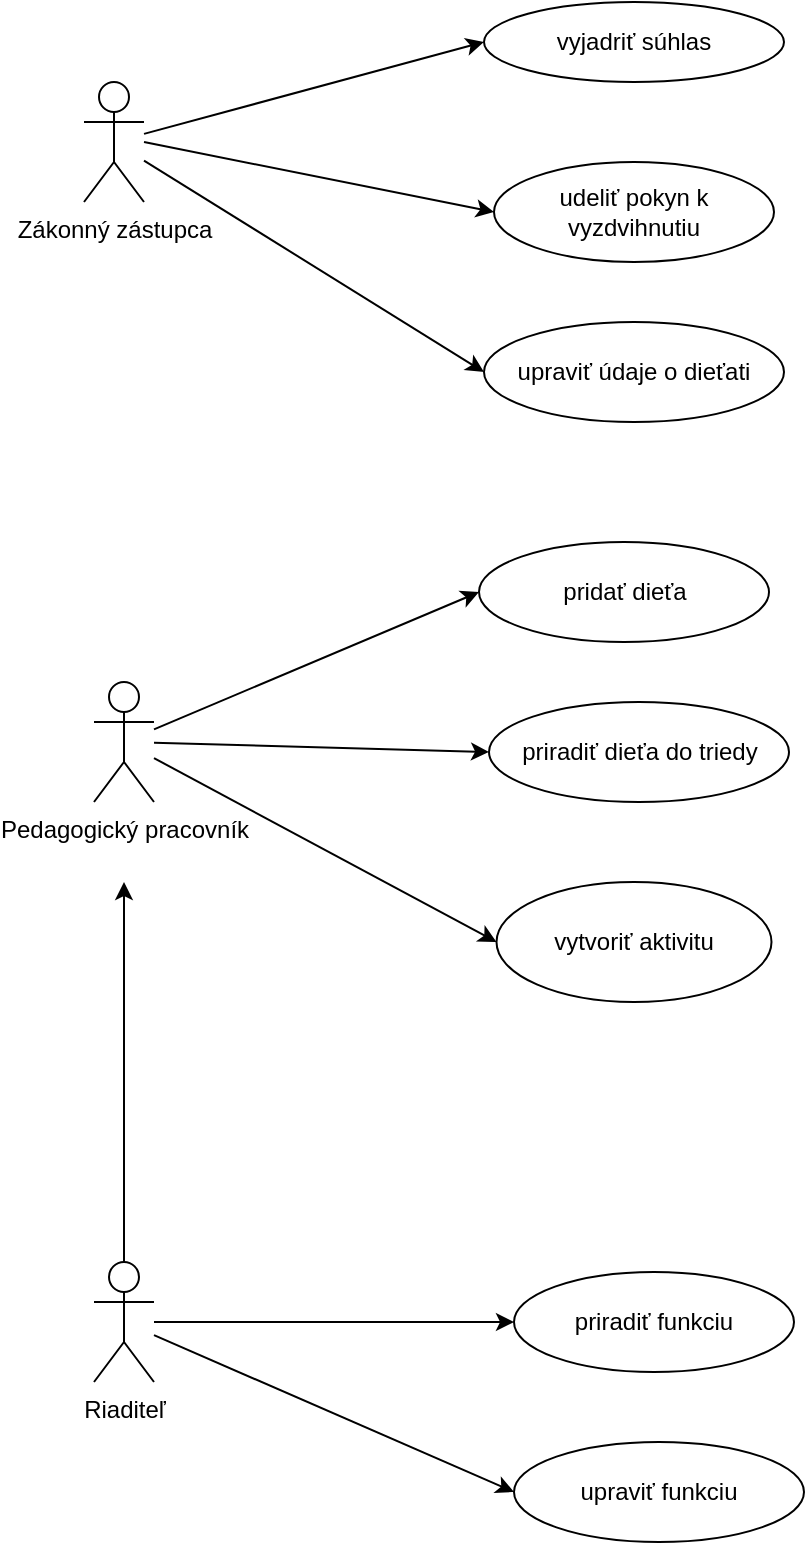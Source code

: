 <mxfile version="23.1.5" type="device">
  <diagram name="Page-1" id="Lak5Ugf9m3Jv_Q896Xjd">
    <mxGraphModel dx="810" dy="526" grid="1" gridSize="10" guides="1" tooltips="1" connect="1" arrows="1" fold="1" page="1" pageScale="1" pageWidth="850" pageHeight="1100" math="0" shadow="0">
      <root>
        <mxCell id="0" />
        <mxCell id="1" parent="0" />
        <mxCell id="zgBpFFYHwaKxx0agg74d-5" style="rounded=0;orthogonalLoop=1;jettySize=auto;html=1;entryX=0;entryY=0.5;entryDx=0;entryDy=0;" parent="1" source="zgBpFFYHwaKxx0agg74d-1" target="zgBpFFYHwaKxx0agg74d-3" edge="1">
          <mxGeometry relative="1" as="geometry" />
        </mxCell>
        <mxCell id="zgBpFFYHwaKxx0agg74d-7" style="rounded=0;orthogonalLoop=1;jettySize=auto;html=1;entryX=0;entryY=0.5;entryDx=0;entryDy=0;" parent="1" target="zgBpFFYHwaKxx0agg74d-6" edge="1">
          <mxGeometry relative="1" as="geometry">
            <mxPoint x="90" y="110" as="sourcePoint" />
          </mxGeometry>
        </mxCell>
        <mxCell id="zgBpFFYHwaKxx0agg74d-11" style="rounded=0;orthogonalLoop=1;jettySize=auto;html=1;entryX=0;entryY=0.5;entryDx=0;entryDy=0;" parent="1" source="zgBpFFYHwaKxx0agg74d-1" target="zgBpFFYHwaKxx0agg74d-10" edge="1">
          <mxGeometry relative="1" as="geometry" />
        </mxCell>
        <mxCell id="zgBpFFYHwaKxx0agg74d-1" value="Zákonný zástupca" style="shape=umlActor;verticalLabelPosition=bottom;verticalAlign=top;html=1;outlineConnect=0;" parent="1" vertex="1">
          <mxGeometry x="60" y="80" width="30" height="60" as="geometry" />
        </mxCell>
        <mxCell id="zgBpFFYHwaKxx0agg74d-9" style="rounded=0;orthogonalLoop=1;jettySize=auto;html=1;entryX=0;entryY=0.5;entryDx=0;entryDy=0;" parent="1" source="zgBpFFYHwaKxx0agg74d-2" target="zgBpFFYHwaKxx0agg74d-8" edge="1">
          <mxGeometry relative="1" as="geometry" />
        </mxCell>
        <mxCell id="zgBpFFYHwaKxx0agg74d-13" style="rounded=0;orthogonalLoop=1;jettySize=auto;html=1;entryX=0;entryY=0.5;entryDx=0;entryDy=0;" parent="1" source="zgBpFFYHwaKxx0agg74d-2" target="zgBpFFYHwaKxx0agg74d-12" edge="1">
          <mxGeometry relative="1" as="geometry" />
        </mxCell>
        <mxCell id="8icaYZSILEnSpAPELPuf-4" style="rounded=0;orthogonalLoop=1;jettySize=auto;html=1;entryX=0;entryY=0.5;entryDx=0;entryDy=0;" edge="1" parent="1" source="zgBpFFYHwaKxx0agg74d-2" target="8icaYZSILEnSpAPELPuf-3">
          <mxGeometry relative="1" as="geometry" />
        </mxCell>
        <mxCell id="zgBpFFYHwaKxx0agg74d-2" value="Pedagogický pracovník" style="shape=umlActor;verticalLabelPosition=bottom;verticalAlign=top;html=1;outlineConnect=0;" parent="1" vertex="1">
          <mxGeometry x="65" y="380" width="30" height="60" as="geometry" />
        </mxCell>
        <mxCell id="zgBpFFYHwaKxx0agg74d-3" value="vyjadriť súhlas" style="ellipse;whiteSpace=wrap;html=1;" parent="1" vertex="1">
          <mxGeometry x="260" y="40" width="150" height="40" as="geometry" />
        </mxCell>
        <mxCell id="zgBpFFYHwaKxx0agg74d-6" value="udeliť pokyn k vyzdvihnutiu" style="ellipse;whiteSpace=wrap;html=1;" parent="1" vertex="1">
          <mxGeometry x="265" y="120" width="140" height="50" as="geometry" />
        </mxCell>
        <mxCell id="zgBpFFYHwaKxx0agg74d-8" value="pridať dieťa" style="ellipse;whiteSpace=wrap;html=1;" parent="1" vertex="1">
          <mxGeometry x="257.5" y="310" width="145" height="50" as="geometry" />
        </mxCell>
        <mxCell id="zgBpFFYHwaKxx0agg74d-10" value="upraviť údaje o dieťati" style="ellipse;whiteSpace=wrap;html=1;" parent="1" vertex="1">
          <mxGeometry x="260" y="200" width="150" height="50" as="geometry" />
        </mxCell>
        <mxCell id="zgBpFFYHwaKxx0agg74d-12" value="priradiť dieťa do triedy" style="ellipse;whiteSpace=wrap;html=1;" parent="1" vertex="1">
          <mxGeometry x="262.5" y="390" width="150" height="50" as="geometry" />
        </mxCell>
        <mxCell id="zgBpFFYHwaKxx0agg74d-15" style="edgeStyle=orthogonalEdgeStyle;rounded=0;orthogonalLoop=1;jettySize=auto;html=1;" parent="1" source="zgBpFFYHwaKxx0agg74d-14" edge="1">
          <mxGeometry relative="1" as="geometry">
            <mxPoint x="80" y="480" as="targetPoint" />
          </mxGeometry>
        </mxCell>
        <mxCell id="zgBpFFYHwaKxx0agg74d-19" style="rounded=0;orthogonalLoop=1;jettySize=auto;html=1;entryX=0;entryY=0.5;entryDx=0;entryDy=0;" parent="1" source="zgBpFFYHwaKxx0agg74d-14" target="zgBpFFYHwaKxx0agg74d-18" edge="1">
          <mxGeometry relative="1" as="geometry" />
        </mxCell>
        <mxCell id="8icaYZSILEnSpAPELPuf-2" style="rounded=0;orthogonalLoop=1;jettySize=auto;html=1;entryX=0;entryY=0.5;entryDx=0;entryDy=0;" edge="1" parent="1" source="zgBpFFYHwaKxx0agg74d-14" target="8icaYZSILEnSpAPELPuf-1">
          <mxGeometry relative="1" as="geometry" />
        </mxCell>
        <mxCell id="zgBpFFYHwaKxx0agg74d-14" value="Riaditeľ" style="shape=umlActor;verticalLabelPosition=bottom;verticalAlign=top;html=1;outlineConnect=0;" parent="1" vertex="1">
          <mxGeometry x="65" y="670" width="30" height="60" as="geometry" />
        </mxCell>
        <mxCell id="zgBpFFYHwaKxx0agg74d-18" value="priradiť funkciu" style="ellipse;whiteSpace=wrap;html=1;" parent="1" vertex="1">
          <mxGeometry x="275" y="675" width="140" height="50" as="geometry" />
        </mxCell>
        <mxCell id="8icaYZSILEnSpAPELPuf-1" value="upraviť funkciu" style="ellipse;whiteSpace=wrap;html=1;" vertex="1" parent="1">
          <mxGeometry x="275" y="760" width="145" height="50" as="geometry" />
        </mxCell>
        <mxCell id="8icaYZSILEnSpAPELPuf-3" value="vytvoriť aktivitu" style="ellipse;whiteSpace=wrap;html=1;" vertex="1" parent="1">
          <mxGeometry x="266.25" y="480" width="137.5" height="60" as="geometry" />
        </mxCell>
      </root>
    </mxGraphModel>
  </diagram>
</mxfile>

